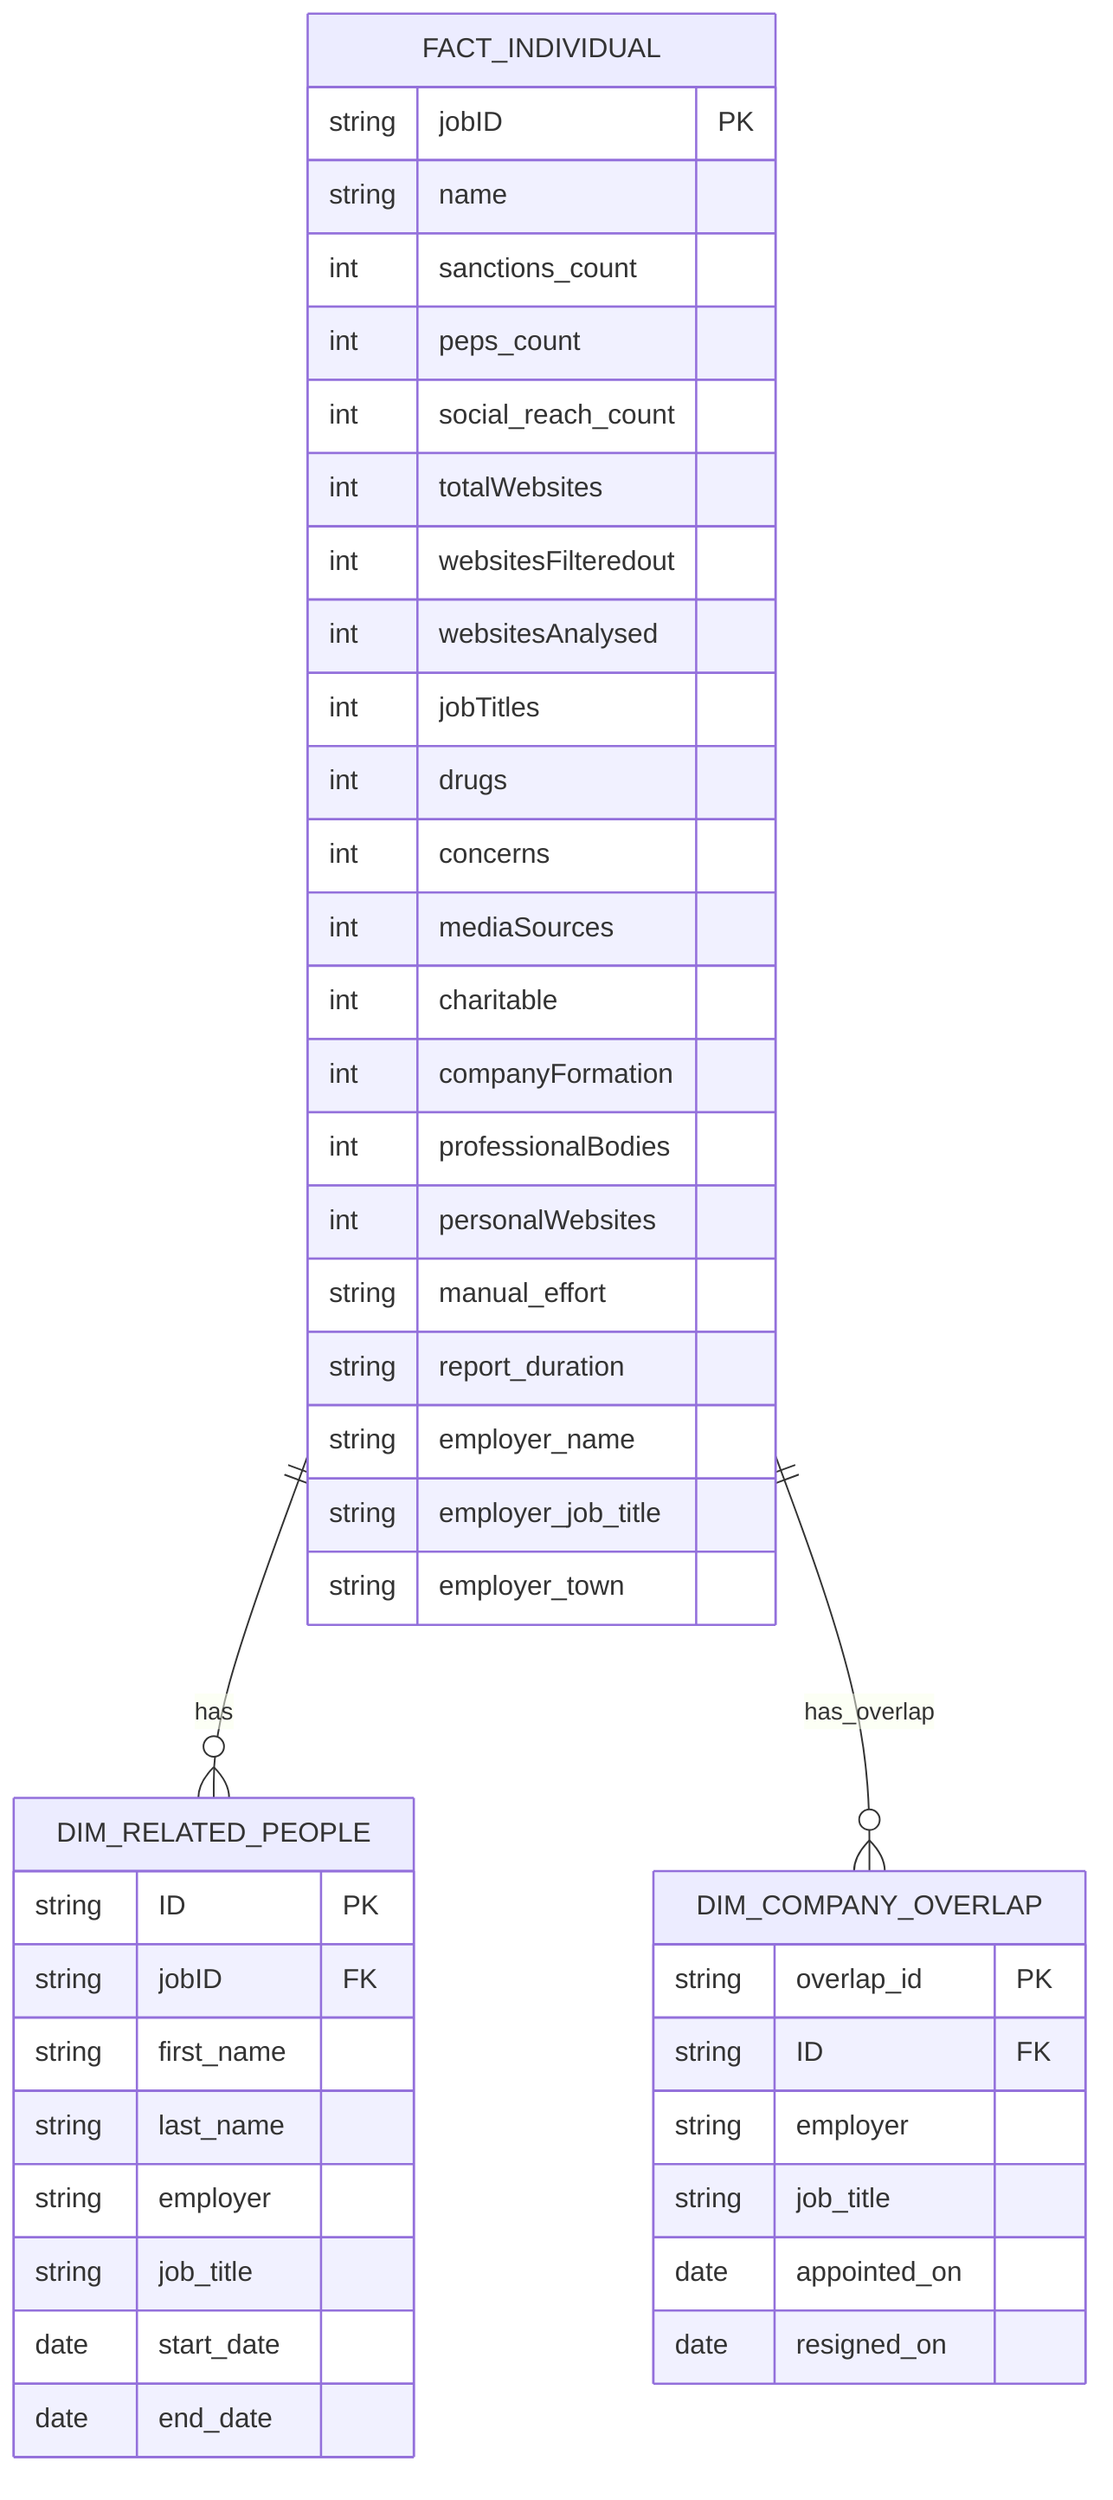 erDiagram
    FACT_INDIVIDUAL ||--o{ DIM_RELATED_PEOPLE : has
    FACT_INDIVIDUAL ||--o{ DIM_COMPANY_OVERLAP : has_overlap

    FACT_INDIVIDUAL {
        string jobID PK
        string name
        int sanctions_count
        int peps_count
        int social_reach_count
        int totalWebsites
        int websitesFilteredout
        int websitesAnalysed
        int jobTitles
        int drugs
        int concerns
        int mediaSources
        int charitable
        int companyFormation
        int professionalBodies
        int personalWebsites
        string manual_effort
        string report_duration
        string employer_name
        string employer_job_title
        string employer_town
    }

    DIM_RELATED_PEOPLE {
        string ID PK
        string jobID FK
        string first_name
        string last_name
        string employer
        string job_title
        date start_date
        date end_date
    }

    DIM_COMPANY_OVERLAP {
        string overlap_id PK
        string ID FK
        string employer
        string job_title
        date appointed_on
        date resigned_on
    }